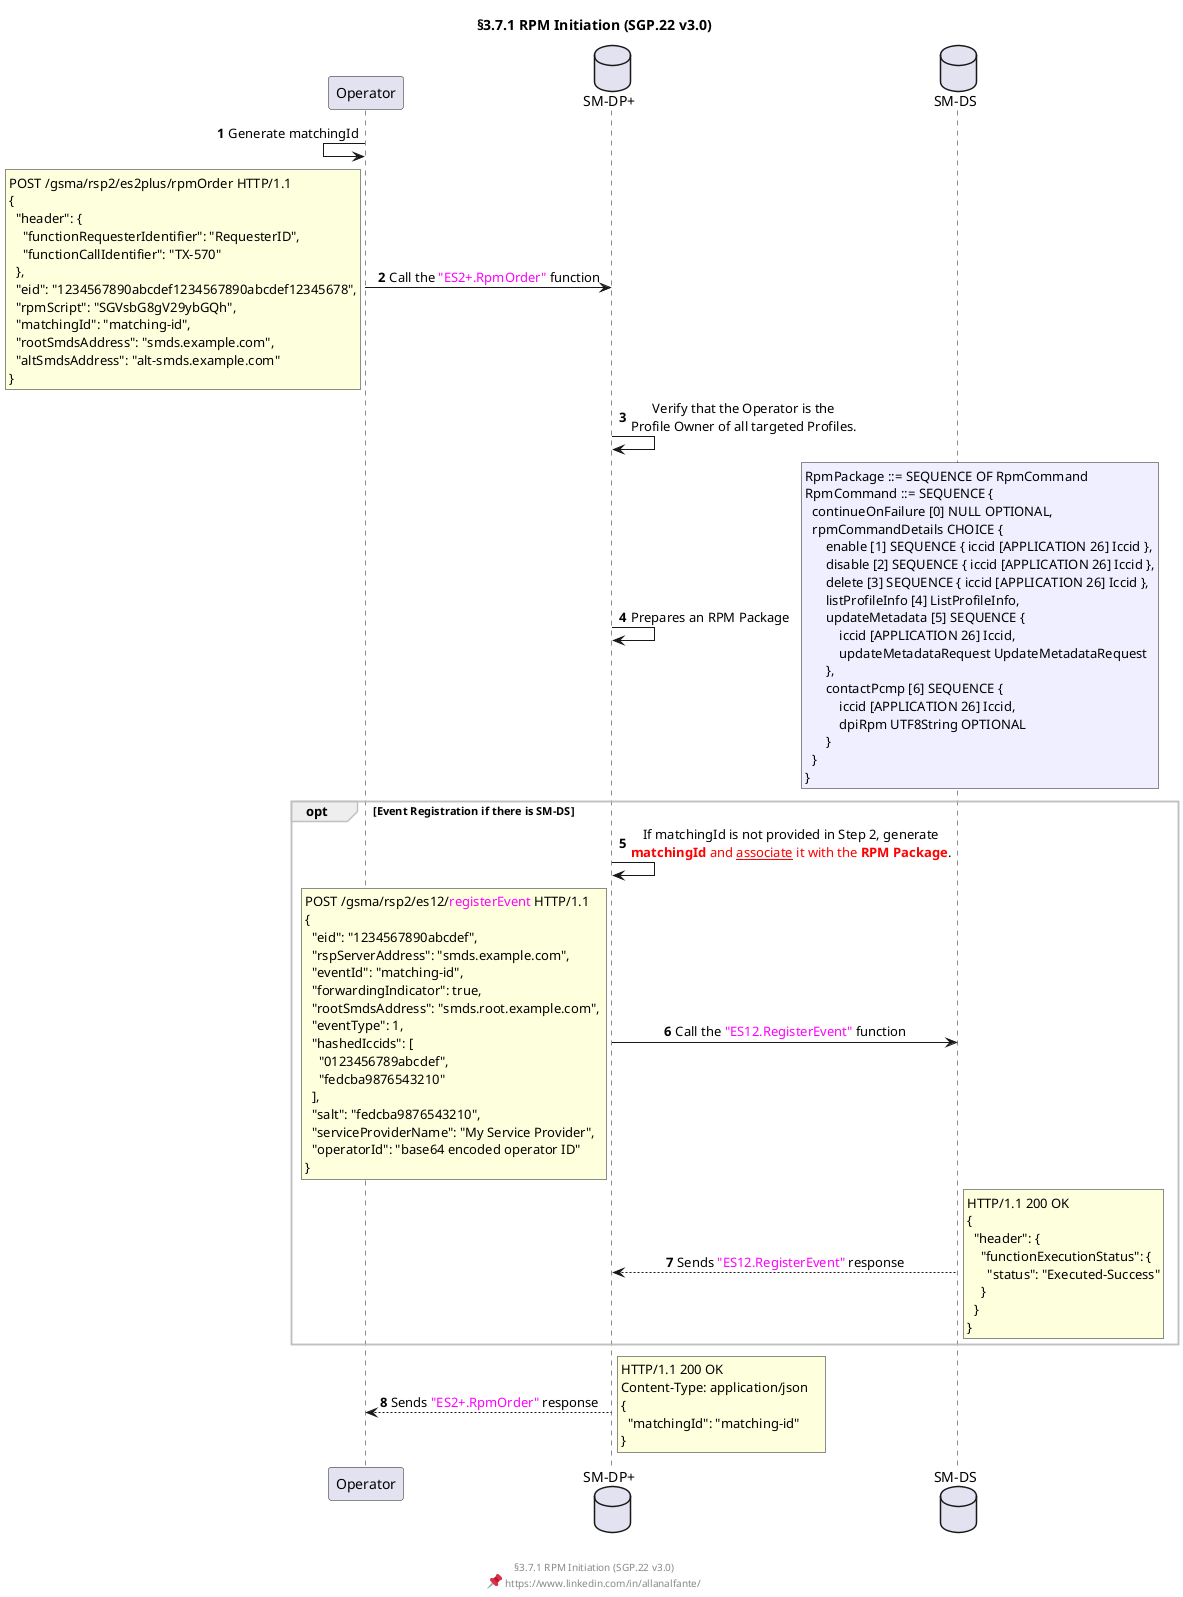 @startuml rpm_initiation
autonumber
title §3.7.1 RPM Initiation (SGP.22 v3.0)
footer \n\n§3.7.1 RPM Initiation (SGP.22 v3.0)\n<:1f4cc:> https://www.linkedin.com/in/allanalfante/
skinparam sequenceMessageAlign center
skinparam ParticipantPadding 20
skinparam BoxPadding 10
skinparam SequenceGroupBorderColor #Silver

'''
'PARTICPANTS
''''
participant "Operator" as operator
database "SM-DP+" as smdp
database "SM-DS" as smds

'''
'CALL FLOW
''''
operator <- operator: Generate matchingId
operator -> smdp: Call the <font color=magenta>"ES2+.RpmOrder"</font> function
  rnote left
    POST /gsma/rsp2/es2plus/rpmOrder HTTP/1.1    
    {
      "header": {
        "functionRequesterIdentifier": "RequesterID",
        "functionCallIdentifier": "TX-570"
      },
      "eid": "1234567890abcdef1234567890abcdef12345678",
      "rpmScript": "SGVsbG8gV29ybGQh",
      "matchingId": "matching-id",
      "rootSmdsAddress": "smds.example.com",
      "altSmdsAddress": "alt-smds.example.com"
    }
  end note

smdp -> smdp: Verify that the Operator is the\nProfile Owner of all targeted Profiles.
smdp -> smdp: Prepares an RPM Package

rnote right #MOTIVATION
RpmPackage ::= SEQUENCE OF RpmCommand
RpmCommand ::= SEQUENCE {
  continueOnFailure [0] NULL OPTIONAL,
  rpmCommandDetails CHOICE {
      enable [1] SEQUENCE { iccid [APPLICATION 26] Iccid },
      disable [2] SEQUENCE { iccid [APPLICATION 26] Iccid },
      delete [3] SEQUENCE { iccid [APPLICATION 26] Iccid },
      listProfileInfo [4] ListProfileInfo,
      updateMetadata [5] SEQUENCE {
          iccid [APPLICATION 26] Iccid,
          updateMetadataRequest UpdateMetadataRequest
      },
      contactPcmp [6] SEQUENCE {
          iccid [APPLICATION 26] Iccid,
          dpiRpm UTF8String OPTIONAL
      }
  }
}
end note

opt Event Registration if there is SM-DS 
  smdp -> smdp: If matchingId is not provided in Step 2, generate\n<font color=red>**matchingId** and __associate__ it with the **RPM Package**</font>.
  
  smdp -> smds: Call the <font color=magenta>"ES12.RegisterEvent"</font> function
    rnote left
    POST /gsma/rsp2/es12/<font color=magenta>registerEvent</font> HTTP/1.1    
    {
      "eid": "1234567890abcdef",
      "rspServerAddress": "smds.example.com",
      "eventId": "matching-id",
      "forwardingIndicator": true,
      "rootSmdsAddress": "smds.root.example.com",
      "eventType": 1,
      "hashedIccids": [
        "0123456789abcdef",
        "fedcba9876543210"
      ],
      "salt": "fedcba9876543210",
      "serviceProviderName": "My Service Provider",
      "operatorId": "base64 encoded operator ID"
    }
    end note
  
  smds --> smdp: Sends <font color=magenta>"ES12.RegisterEvent"</font> response
    rnote right 
    HTTP/1.1 200 OK    
    {
      "header": {
        "functionExecutionStatus": {
          "status": "Executed-Success"
        }
      }
    }
    end note
end


smdp --> operator: Sends <font color=magenta>"ES2+.RpmOrder"</font> response
  rnote right
    HTTP/1.1 200 OK
    Content-Type: application/json    
    {
      "matchingId": "matching-id"
    }
  end note

@enduml